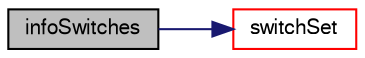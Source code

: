 digraph "infoSwitches"
{
  bgcolor="transparent";
  edge [fontname="FreeSans",fontsize="10",labelfontname="FreeSans",labelfontsize="10"];
  node [fontname="FreeSans",fontsize="10",shape=record];
  rankdir="LR";
  Node2176 [label="infoSwitches",height=0.2,width=0.4,color="black", fillcolor="grey75", style="filled", fontcolor="black"];
  Node2176 -> Node2177 [color="midnightblue",fontsize="10",style="solid",fontname="FreeSans"];
  Node2177 [label="switchSet",height=0.2,width=0.4,color="red",URL="$a21163.html#a02428a7a9aa138cfe5550361a4f1de83",tooltip="Internal function to lookup a sub-dictionary from controlDict. "];
}
